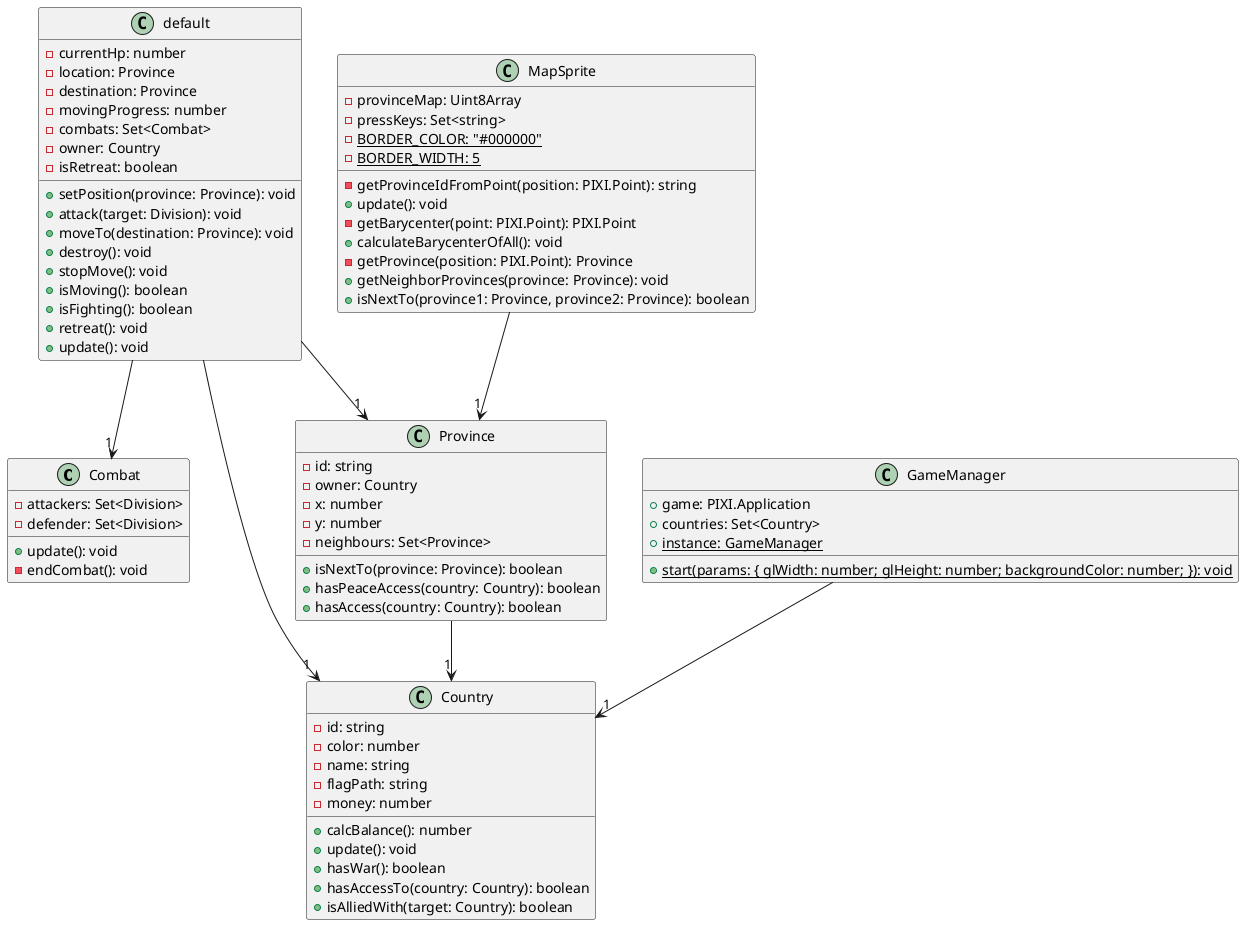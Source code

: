 @startuml
class Combat {
    -attackers: Set<Division>
    -defender: Set<Division>
    +update(): void
    -endCombat(): void
}
class Country {
    -id: string
    -color: number
    -name: string
    -flagPath: string
    -money: number
    +calcBalance(): number
    +update(): void
    +hasWar(): boolean
    +hasAccessTo(country: Country): boolean
    +isAlliedWith(target: Country): boolean
}
class Province {
    -id: string
    -owner: Country
    -x: number
    -y: number
    -neighbours: Set<Province>
    +isNextTo(province: Province): boolean
    +hasPeaceAccess(country: Country): boolean
    +hasAccess(country: Country): boolean
}
class default {
    -currentHp: number
    -location: Province
    -destination: Province
    -movingProgress: number
    -combats: Set<Combat>
    -owner: Country
    -isRetreat: boolean
    +setPosition(province: Province): void
    +attack(target: Division): void
    +moveTo(destination: Province): void
    +destroy(): void
    +stopMove(): void
    +isMoving(): boolean
    +isFighting(): boolean
    +retreat(): void
    +update(): void
}
class GameManager {
    +game: PIXI.Application
    +countries: Set<Country>
    +{static} instance: GameManager
    +{static} start(params: { glWidth: number; glHeight: number; backgroundColor: number; }): void
}
class MapSprite {
    -provinceMap: Uint8Array
    -pressKeys: Set<string>
    -getProvinceIdFromPoint(position: PIXI.Point): string
    +update(): void
    -getBarycenter(point: PIXI.Point): PIXI.Point
    +calculateBarycenterOfAll(): void
    -getProvince(position: PIXI.Point): Province
    +getNeighborProvinces(province: Province): void
    +isNextTo(province1: Province, province2: Province): boolean
    -{static} BORDER_COLOR: "#000000"
    -{static} BORDER_WIDTH: 5
}
Province --> "1" Country
default --> "1" Province
default --> "1" Combat
default --> "1" Country
GameManager --> "1" Country
MapSprite --> "1" Province
@enduml